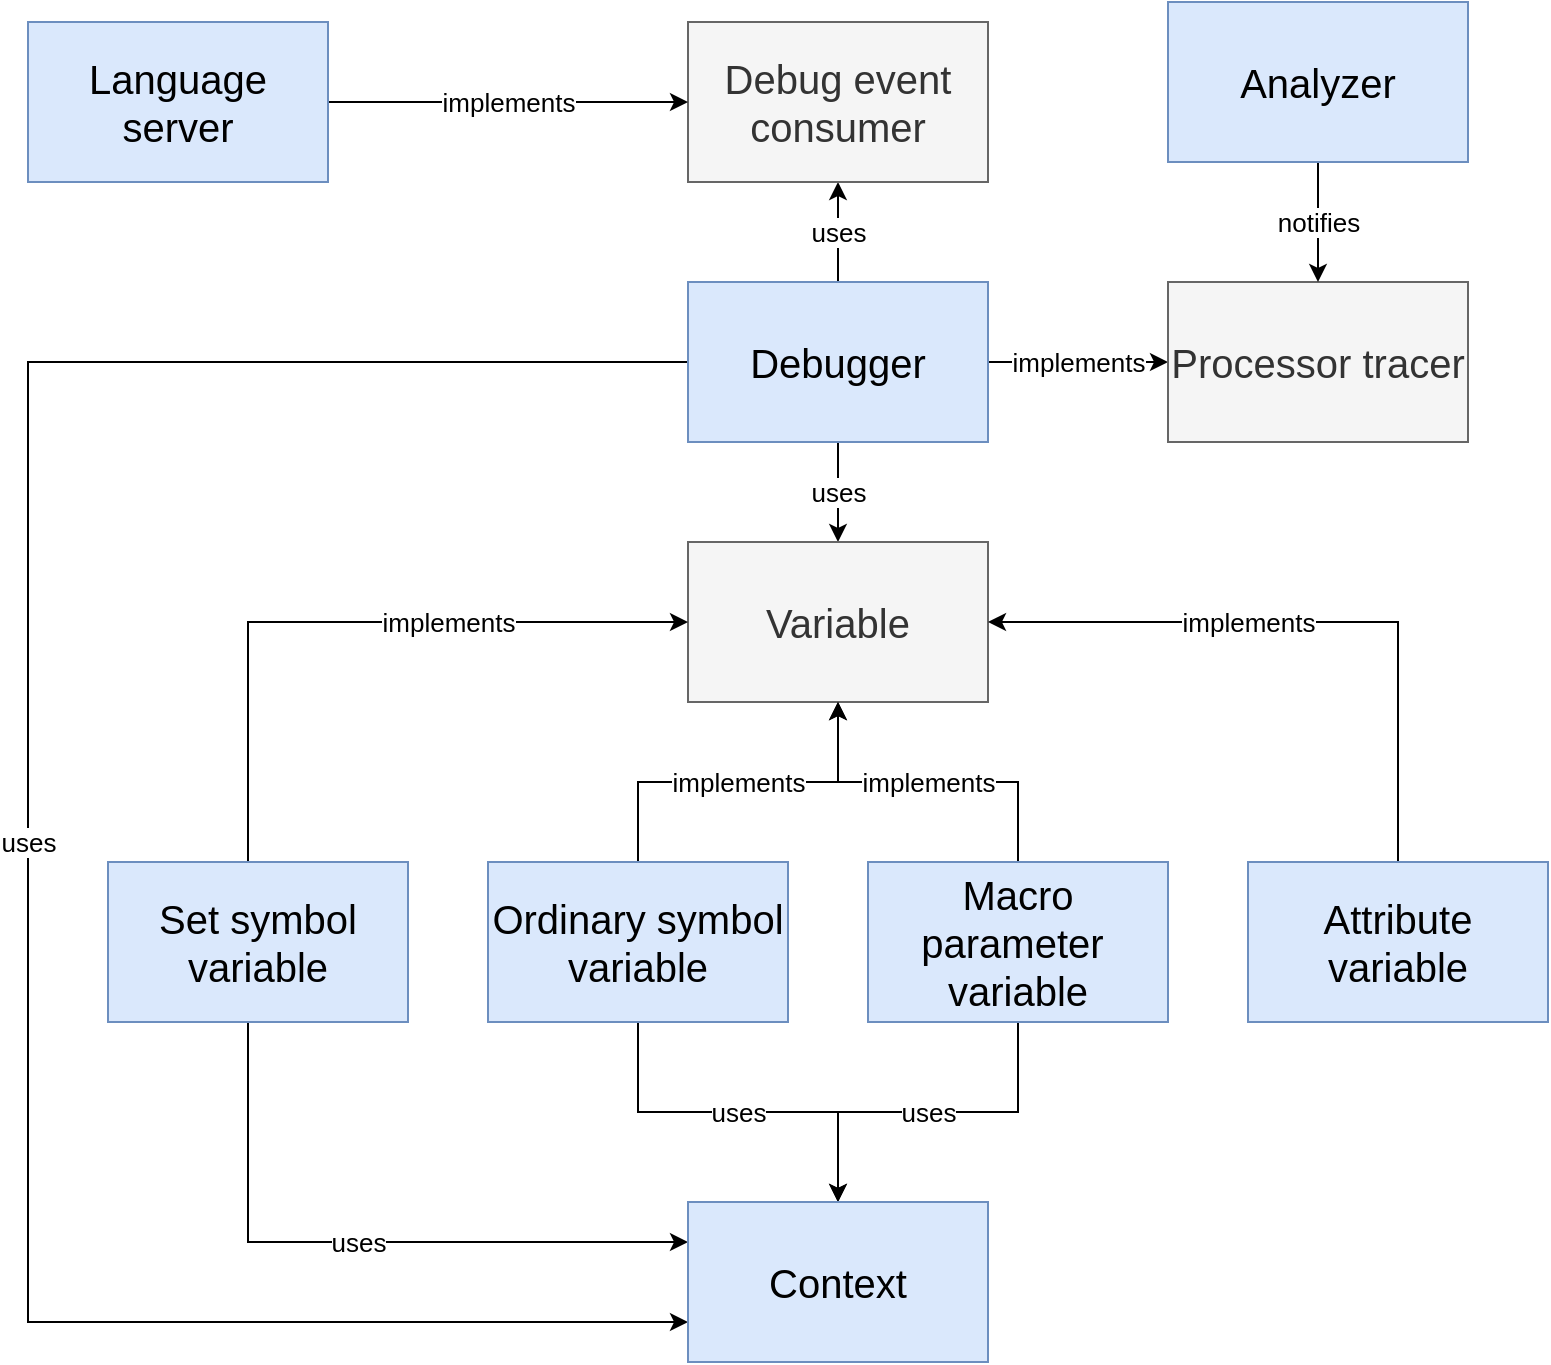 <mxfile version="12.8.5" type="device"><diagram id="trd9cYVxJuldYeS37cQ7" name="Page-1"><mxGraphModel dx="2427" dy="1113" grid="1" gridSize="10" guides="1" tooltips="1" connect="1" arrows="1" fold="1" page="0" pageScale="1" pageWidth="850" pageHeight="1100" math="0" shadow="0"><root><mxCell id="0"/><mxCell id="1" parent="0"/><mxCell id="Z99mxahjsqHKAG8_txQ8-4" value="implements" style="edgeStyle=orthogonalEdgeStyle;rounded=0;orthogonalLoop=1;jettySize=auto;html=1;entryX=0;entryY=0.5;entryDx=0;entryDy=0;fontSize=13;" edge="1" parent="1" source="cRrUmFHNwnfsg5DdPiDe-7" target="Z99mxahjsqHKAG8_txQ8-1"><mxGeometry relative="1" as="geometry"/></mxCell><mxCell id="Z99mxahjsqHKAG8_txQ8-10" value="uses" style="edgeStyle=orthogonalEdgeStyle;rounded=0;orthogonalLoop=1;jettySize=auto;html=1;fontSize=13;" edge="1" parent="1" source="cRrUmFHNwnfsg5DdPiDe-7" target="Z99mxahjsqHKAG8_txQ8-5"><mxGeometry relative="1" as="geometry"/></mxCell><mxCell id="Z99mxahjsqHKAG8_txQ8-26" value="uses" style="edgeStyle=orthogonalEdgeStyle;rounded=0;orthogonalLoop=1;jettySize=auto;html=1;entryX=0;entryY=0.75;entryDx=0;entryDy=0;fontSize=13;" edge="1" parent="1" source="cRrUmFHNwnfsg5DdPiDe-7" target="Z99mxahjsqHKAG8_txQ8-16"><mxGeometry relative="1" as="geometry"><Array as="points"><mxPoint x="-100" y="340"/><mxPoint x="-100" y="820"/></Array></mxGeometry></mxCell><mxCell id="Z99mxahjsqHKAG8_txQ8-28" value="uses" style="edgeStyle=orthogonalEdgeStyle;rounded=0;orthogonalLoop=1;jettySize=auto;html=1;entryX=0.5;entryY=1;entryDx=0;entryDy=0;fontSize=13;" edge="1" parent="1" source="cRrUmFHNwnfsg5DdPiDe-7" target="Z99mxahjsqHKAG8_txQ8-27"><mxGeometry relative="1" as="geometry"/></mxCell><mxCell id="cRrUmFHNwnfsg5DdPiDe-7" value="Debugger" style="rounded=0;whiteSpace=wrap;html=1;fillColor=#dae8fc;strokeColor=#6c8ebf;fontSize=20;" parent="1" vertex="1"><mxGeometry x="230" y="300" width="150" height="80" as="geometry"/></mxCell><mxCell id="Z99mxahjsqHKAG8_txQ8-1" value="Processor tracer" style="rounded=0;whiteSpace=wrap;html=1;fillColor=#f5f5f5;strokeColor=#666666;fontSize=20;fontColor=#333333;" vertex="1" parent="1"><mxGeometry x="470" y="300" width="150" height="80" as="geometry"/></mxCell><mxCell id="Z99mxahjsqHKAG8_txQ8-3" value="notifies" style="edgeStyle=orthogonalEdgeStyle;rounded=0;orthogonalLoop=1;jettySize=auto;html=1;entryX=0.5;entryY=0;entryDx=0;entryDy=0;fontSize=13;" edge="1" parent="1" source="Z99mxahjsqHKAG8_txQ8-2" target="Z99mxahjsqHKAG8_txQ8-1"><mxGeometry relative="1" as="geometry"><Array as="points"/></mxGeometry></mxCell><mxCell id="Z99mxahjsqHKAG8_txQ8-2" value="Analyzer" style="rounded=0;whiteSpace=wrap;html=1;fillColor=#dae8fc;strokeColor=#6c8ebf;fontSize=20;" vertex="1" parent="1"><mxGeometry x="470" y="160" width="150" height="80" as="geometry"/></mxCell><mxCell id="Z99mxahjsqHKAG8_txQ8-5" value="Variable" style="rounded=0;whiteSpace=wrap;html=1;fillColor=#f5f5f5;strokeColor=#666666;fontSize=20;fontColor=#333333;" vertex="1" parent="1"><mxGeometry x="230" y="430" width="150" height="80" as="geometry"/></mxCell><mxCell id="Z99mxahjsqHKAG8_txQ8-11" value="implements" style="edgeStyle=orthogonalEdgeStyle;rounded=0;orthogonalLoop=1;jettySize=auto;html=1;entryX=0;entryY=0.5;entryDx=0;entryDy=0;fontSize=13;" edge="1" parent="1" source="Z99mxahjsqHKAG8_txQ8-6" target="Z99mxahjsqHKAG8_txQ8-5"><mxGeometry x="0.294" relative="1" as="geometry"><Array as="points"><mxPoint x="10" y="470"/></Array><mxPoint as="offset"/></mxGeometry></mxCell><mxCell id="Z99mxahjsqHKAG8_txQ8-17" value="uses" style="edgeStyle=orthogonalEdgeStyle;rounded=0;orthogonalLoop=1;jettySize=auto;html=1;entryX=0;entryY=0.25;entryDx=0;entryDy=0;fontSize=13;" edge="1" parent="1" source="Z99mxahjsqHKAG8_txQ8-6" target="Z99mxahjsqHKAG8_txQ8-16"><mxGeometry relative="1" as="geometry"><Array as="points"><mxPoint x="10" y="780"/></Array></mxGeometry></mxCell><mxCell id="Z99mxahjsqHKAG8_txQ8-6" value="Set symbol variable" style="rounded=0;whiteSpace=wrap;html=1;fillColor=#dae8fc;strokeColor=#6c8ebf;fontSize=20;" vertex="1" parent="1"><mxGeometry x="-60" y="590" width="150" height="80" as="geometry"/></mxCell><mxCell id="Z99mxahjsqHKAG8_txQ8-12" value="implements" style="edgeStyle=orthogonalEdgeStyle;rounded=0;orthogonalLoop=1;jettySize=auto;html=1;entryX=0.5;entryY=1;entryDx=0;entryDy=0;fontSize=13;" edge="1" parent="1" source="Z99mxahjsqHKAG8_txQ8-7" target="Z99mxahjsqHKAG8_txQ8-5"><mxGeometry relative="1" as="geometry"/></mxCell><mxCell id="Z99mxahjsqHKAG8_txQ8-18" value="uses" style="edgeStyle=orthogonalEdgeStyle;rounded=0;orthogonalLoop=1;jettySize=auto;html=1;entryX=0.5;entryY=0;entryDx=0;entryDy=0;fontSize=13;" edge="1" parent="1" source="Z99mxahjsqHKAG8_txQ8-7" target="Z99mxahjsqHKAG8_txQ8-16"><mxGeometry relative="1" as="geometry"/></mxCell><mxCell id="Z99mxahjsqHKAG8_txQ8-7" value="Ordinary symbol variable" style="rounded=0;whiteSpace=wrap;html=1;fillColor=#dae8fc;strokeColor=#6c8ebf;fontSize=20;" vertex="1" parent="1"><mxGeometry x="130" y="590" width="150" height="80" as="geometry"/></mxCell><mxCell id="Z99mxahjsqHKAG8_txQ8-13" value="implements" style="edgeStyle=orthogonalEdgeStyle;rounded=0;orthogonalLoop=1;jettySize=auto;html=1;entryX=0.5;entryY=1;entryDx=0;entryDy=0;fontSize=13;" edge="1" parent="1" source="Z99mxahjsqHKAG8_txQ8-8" target="Z99mxahjsqHKAG8_txQ8-5"><mxGeometry relative="1" as="geometry"/></mxCell><mxCell id="Z99mxahjsqHKAG8_txQ8-19" value="uses" style="edgeStyle=orthogonalEdgeStyle;rounded=0;orthogonalLoop=1;jettySize=auto;html=1;entryX=0.5;entryY=0;entryDx=0;entryDy=0;fontSize=13;" edge="1" parent="1" source="Z99mxahjsqHKAG8_txQ8-8" target="Z99mxahjsqHKAG8_txQ8-16"><mxGeometry relative="1" as="geometry"/></mxCell><mxCell id="Z99mxahjsqHKAG8_txQ8-8" value="Macro parameter&amp;nbsp; variable" style="rounded=0;whiteSpace=wrap;html=1;fillColor=#dae8fc;strokeColor=#6c8ebf;fontSize=20;" vertex="1" parent="1"><mxGeometry x="320" y="590" width="150" height="80" as="geometry"/></mxCell><mxCell id="Z99mxahjsqHKAG8_txQ8-14" value="implements" style="edgeStyle=orthogonalEdgeStyle;rounded=0;orthogonalLoop=1;jettySize=auto;html=1;entryX=1;entryY=0.5;entryDx=0;entryDy=0;fontSize=13;" edge="1" parent="1" source="Z99mxahjsqHKAG8_txQ8-9" target="Z99mxahjsqHKAG8_txQ8-5"><mxGeometry x="0.2" relative="1" as="geometry"><Array as="points"><mxPoint x="585" y="470"/></Array><mxPoint as="offset"/></mxGeometry></mxCell><mxCell id="Z99mxahjsqHKAG8_txQ8-9" value="Attribute variable" style="rounded=0;whiteSpace=wrap;html=1;fillColor=#dae8fc;strokeColor=#6c8ebf;fontSize=20;" vertex="1" parent="1"><mxGeometry x="510" y="590" width="150" height="80" as="geometry"/></mxCell><mxCell id="Z99mxahjsqHKAG8_txQ8-16" value="Context" style="rounded=0;whiteSpace=wrap;html=1;fillColor=#dae8fc;strokeColor=#6c8ebf;fontSize=20;" vertex="1" parent="1"><mxGeometry x="230" y="760" width="150" height="80" as="geometry"/></mxCell><mxCell id="Z99mxahjsqHKAG8_txQ8-27" value="Debug event consumer" style="rounded=0;whiteSpace=wrap;html=1;fillColor=#f5f5f5;strokeColor=#666666;fontSize=20;fontColor=#333333;" vertex="1" parent="1"><mxGeometry x="230" y="170" width="150" height="80" as="geometry"/></mxCell><mxCell id="Z99mxahjsqHKAG8_txQ8-30" value="implements" style="edgeStyle=orthogonalEdgeStyle;rounded=0;orthogonalLoop=1;jettySize=auto;html=1;entryX=0;entryY=0.5;entryDx=0;entryDy=0;fontSize=13;" edge="1" parent="1" source="Z99mxahjsqHKAG8_txQ8-29" target="Z99mxahjsqHKAG8_txQ8-27"><mxGeometry relative="1" as="geometry"/></mxCell><mxCell id="Z99mxahjsqHKAG8_txQ8-29" value="Language server" style="rounded=0;whiteSpace=wrap;html=1;fillColor=#dae8fc;strokeColor=#6c8ebf;fontSize=20;" vertex="1" parent="1"><mxGeometry x="-100" y="170" width="150" height="80" as="geometry"/></mxCell></root></mxGraphModel></diagram></mxfile>